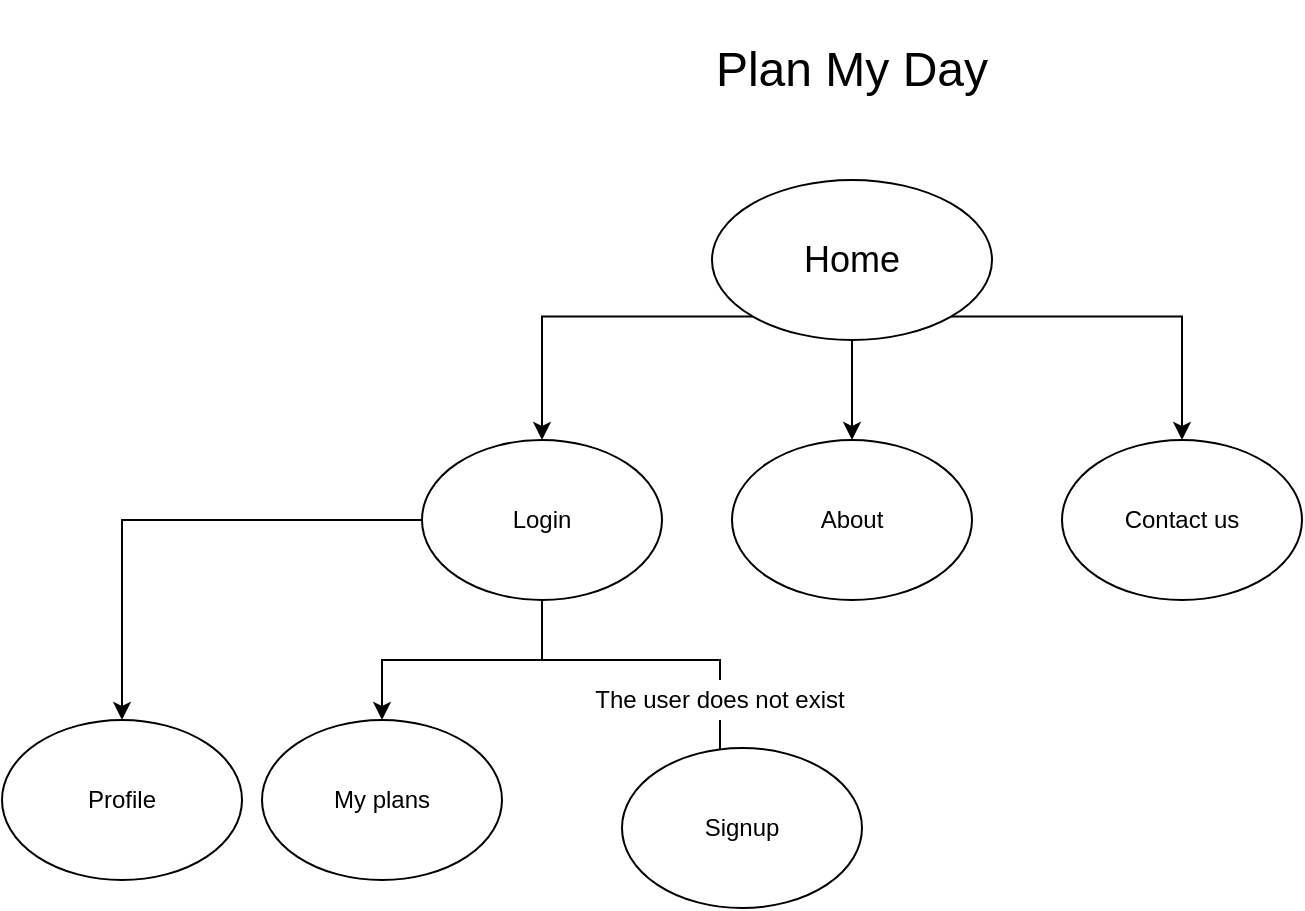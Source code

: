 <mxfile version="14.9.2" type="device"><diagram id="SLFKH9eQsN-s4zmf95IR" name="Page-1"><mxGraphModel dx="1387" dy="653" grid="1" gridSize="10" guides="1" tooltips="1" connect="1" arrows="1" fold="1" page="1" pageScale="1" pageWidth="1169" pageHeight="827" math="0" shadow="0"><root><mxCell id="0"/><mxCell id="1" parent="0"/><mxCell id="yI0mSdgOERkQCu-lk68J-1" value="&lt;font style=&quot;font-size: 24px&quot;&gt;Plan My Day&lt;/font&gt;" style="text;html=1;strokeColor=none;fillColor=none;align=center;verticalAlign=middle;whiteSpace=wrap;rounded=0;" vertex="1" parent="1"><mxGeometry x="505" y="40" width="160" height="70" as="geometry"/></mxCell><mxCell id="yI0mSdgOERkQCu-lk68J-8" style="edgeStyle=orthogonalEdgeStyle;rounded=0;orthogonalLoop=1;jettySize=auto;html=1;exitX=0;exitY=1;exitDx=0;exitDy=0;" edge="1" parent="1" source="yI0mSdgOERkQCu-lk68J-2" target="yI0mSdgOERkQCu-lk68J-5"><mxGeometry relative="1" as="geometry"/></mxCell><mxCell id="yI0mSdgOERkQCu-lk68J-9" style="edgeStyle=orthogonalEdgeStyle;rounded=0;orthogonalLoop=1;jettySize=auto;html=1;exitX=1;exitY=1;exitDx=0;exitDy=0;entryX=0.5;entryY=0;entryDx=0;entryDy=0;" edge="1" parent="1" source="yI0mSdgOERkQCu-lk68J-2" target="yI0mSdgOERkQCu-lk68J-6"><mxGeometry relative="1" as="geometry"/></mxCell><mxCell id="yI0mSdgOERkQCu-lk68J-2" value="&lt;font style=&quot;font-size: 18px&quot;&gt;Home&lt;/font&gt;" style="ellipse;whiteSpace=wrap;html=1;" vertex="1" parent="1"><mxGeometry x="515" y="130" width="140" height="80" as="geometry"/></mxCell><mxCell id="yI0mSdgOERkQCu-lk68J-3" value="" style="endArrow=classic;html=1;exitX=0.5;exitY=1;exitDx=0;exitDy=0;" edge="1" parent="1" source="yI0mSdgOERkQCu-lk68J-2" target="yI0mSdgOERkQCu-lk68J-4"><mxGeometry width="50" height="50" relative="1" as="geometry"><mxPoint x="370" y="360" as="sourcePoint"/><mxPoint x="320" y="290" as="targetPoint"/></mxGeometry></mxCell><mxCell id="yI0mSdgOERkQCu-lk68J-4" value="About" style="ellipse;whiteSpace=wrap;html=1;" vertex="1" parent="1"><mxGeometry x="525" y="260" width="120" height="80" as="geometry"/></mxCell><mxCell id="yI0mSdgOERkQCu-lk68J-7" style="edgeStyle=orthogonalEdgeStyle;rounded=0;orthogonalLoop=1;jettySize=auto;html=1;entryX=0.5;entryY=0;entryDx=0;entryDy=0;" edge="1" parent="1" source="yI0mSdgOERkQCu-lk68J-5" target="yI0mSdgOERkQCu-lk68J-10"><mxGeometry relative="1" as="geometry"><mxPoint x="430" y="400" as="targetPoint"/></mxGeometry></mxCell><mxCell id="yI0mSdgOERkQCu-lk68J-12" style="edgeStyle=orthogonalEdgeStyle;rounded=0;orthogonalLoop=1;jettySize=auto;html=1;exitX=0;exitY=0.5;exitDx=0;exitDy=0;entryX=0.5;entryY=0;entryDx=0;entryDy=0;" edge="1" parent="1" source="yI0mSdgOERkQCu-lk68J-5" target="yI0mSdgOERkQCu-lk68J-11"><mxGeometry relative="1" as="geometry"/></mxCell><mxCell id="yI0mSdgOERkQCu-lk68J-14" style="edgeStyle=orthogonalEdgeStyle;rounded=0;orthogonalLoop=1;jettySize=auto;html=1;exitX=0.5;exitY=1;exitDx=0;exitDy=0;startArrow=none;" edge="1" parent="1" source="yI0mSdgOERkQCu-lk68J-15" target="yI0mSdgOERkQCu-lk68J-13"><mxGeometry relative="1" as="geometry"/></mxCell><mxCell id="yI0mSdgOERkQCu-lk68J-5" value="Login" style="ellipse;whiteSpace=wrap;html=1;" vertex="1" parent="1"><mxGeometry x="370" y="260" width="120" height="80" as="geometry"/></mxCell><mxCell id="yI0mSdgOERkQCu-lk68J-6" value="Contact us" style="ellipse;whiteSpace=wrap;html=1;" vertex="1" parent="1"><mxGeometry x="690" y="260" width="120" height="80" as="geometry"/></mxCell><mxCell id="yI0mSdgOERkQCu-lk68J-10" value="My plans" style="ellipse;whiteSpace=wrap;html=1;" vertex="1" parent="1"><mxGeometry x="290" y="400" width="120" height="80" as="geometry"/></mxCell><mxCell id="yI0mSdgOERkQCu-lk68J-11" value="Profile" style="ellipse;whiteSpace=wrap;html=1;" vertex="1" parent="1"><mxGeometry x="160" y="400" width="120" height="80" as="geometry"/></mxCell><mxCell id="yI0mSdgOERkQCu-lk68J-13" value="Signup" style="ellipse;whiteSpace=wrap;html=1;" vertex="1" parent="1"><mxGeometry x="470" y="414" width="120" height="80" as="geometry"/></mxCell><mxCell id="yI0mSdgOERkQCu-lk68J-15" value="The user does not exist" style="text;html=1;strokeColor=none;fillColor=none;align=center;verticalAlign=middle;whiteSpace=wrap;rounded=0;" vertex="1" parent="1"><mxGeometry x="454" y="380" width="130" height="20" as="geometry"/></mxCell><mxCell id="yI0mSdgOERkQCu-lk68J-16" value="" style="edgeStyle=orthogonalEdgeStyle;rounded=0;orthogonalLoop=1;jettySize=auto;html=1;exitX=0.5;exitY=1;exitDx=0;exitDy=0;endArrow=none;" edge="1" parent="1" source="yI0mSdgOERkQCu-lk68J-5" target="yI0mSdgOERkQCu-lk68J-15"><mxGeometry relative="1" as="geometry"><mxPoint x="430" y="340" as="sourcePoint"/><mxPoint x="540" y="400" as="targetPoint"/><Array as="points"><mxPoint x="430" y="370"/><mxPoint x="519" y="370"/></Array></mxGeometry></mxCell></root></mxGraphModel></diagram></mxfile>